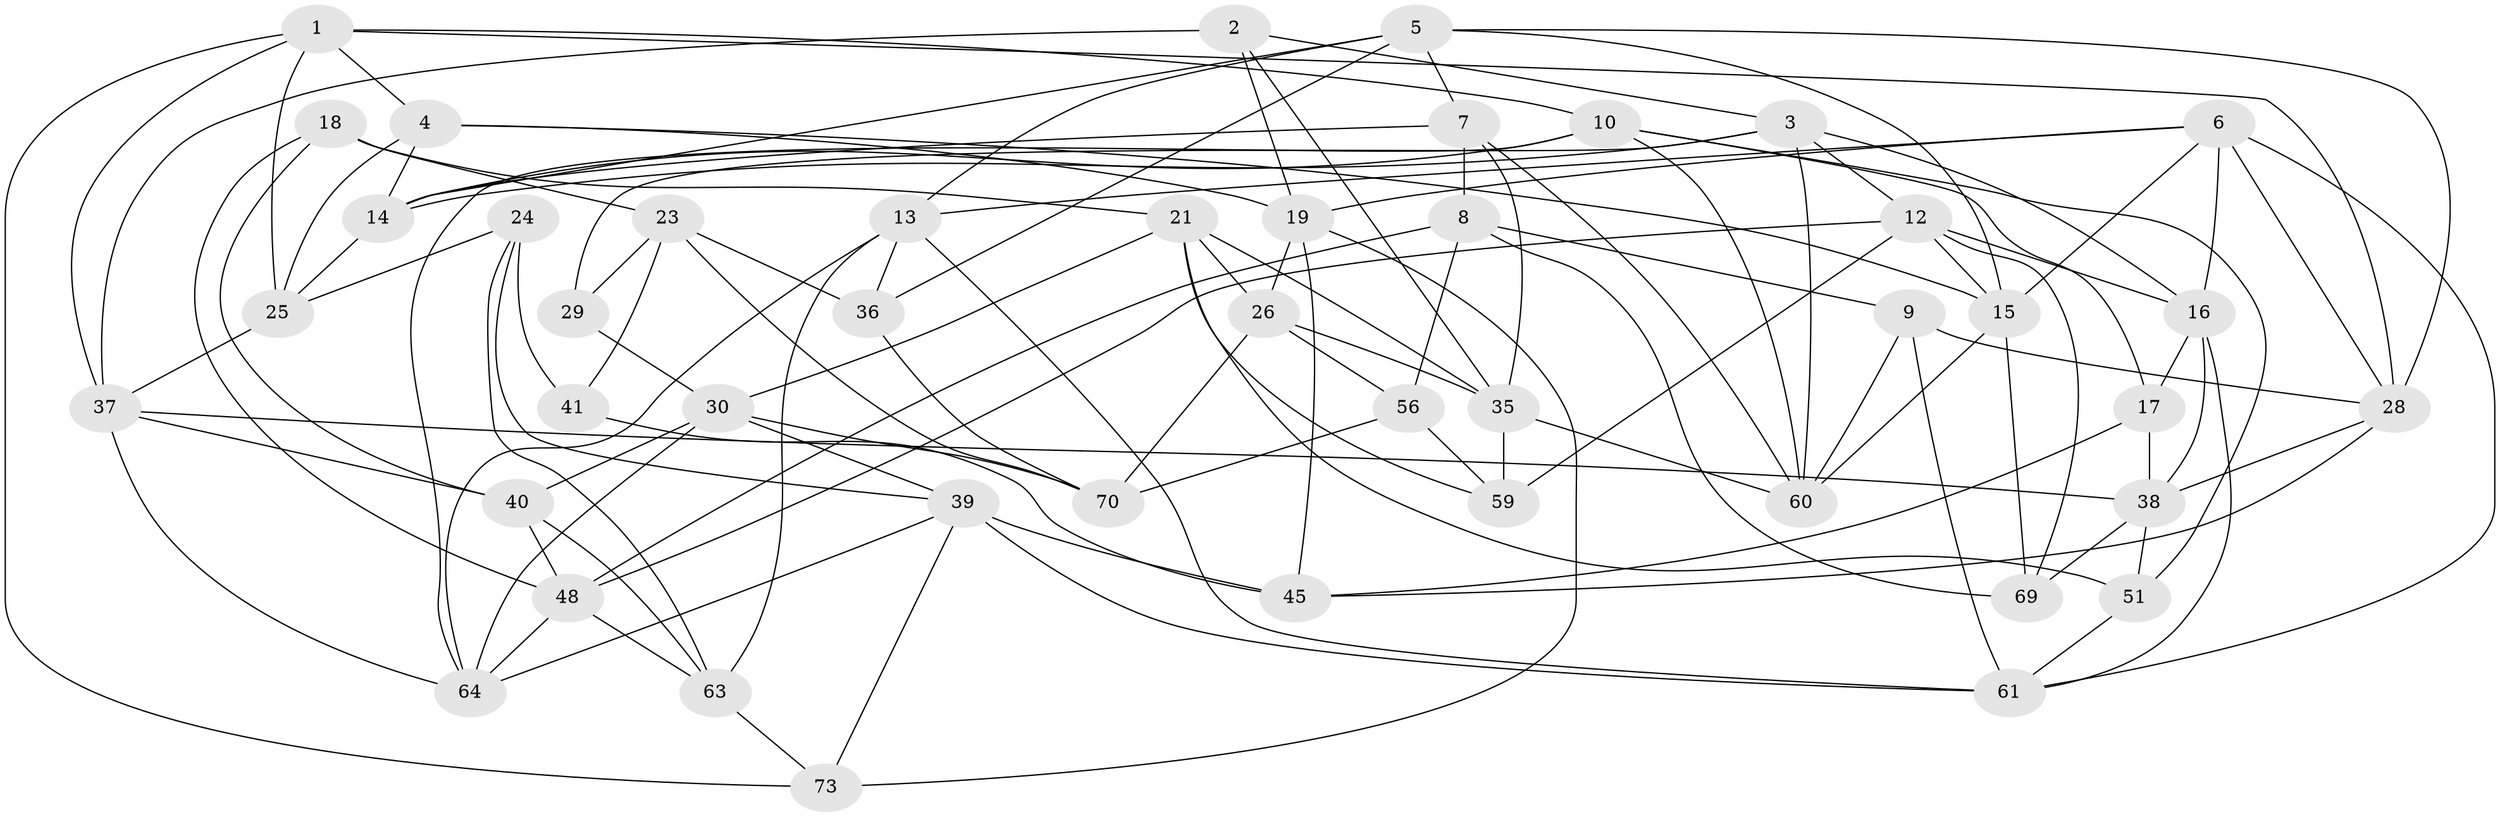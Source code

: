 // Generated by graph-tools (version 1.1) at 2025/52/02/27/25 19:52:29]
// undirected, 45 vertices, 116 edges
graph export_dot {
graph [start="1"]
  node [color=gray90,style=filled];
  1 [super="+47"];
  2;
  3 [super="+11"];
  4 [super="+34"];
  5 [super="+43"];
  6 [super="+31"];
  7 [super="+20"];
  8 [super="+22"];
  9;
  10 [super="+52"];
  12 [super="+62"];
  13 [super="+33"];
  14 [super="+58"];
  15 [super="+55"];
  16 [super="+72"];
  17;
  18;
  19 [super="+54"];
  21 [super="+50"];
  23 [super="+27"];
  24;
  25 [super="+53"];
  26 [super="+32"];
  28 [super="+46"];
  29;
  30 [super="+68"];
  35 [super="+44"];
  36;
  37 [super="+42"];
  38 [super="+71"];
  39 [super="+67"];
  40 [super="+49"];
  41;
  45 [super="+57"];
  48 [super="+75"];
  51;
  56;
  59;
  60 [super="+66"];
  61 [super="+76"];
  63 [super="+65"];
  64 [super="+77"];
  69;
  70 [super="+74"];
  73;
  1 -- 10;
  1 -- 73;
  1 -- 28;
  1 -- 4;
  1 -- 25;
  1 -- 37;
  2 -- 35;
  2 -- 19;
  2 -- 37;
  2 -- 3;
  3 -- 29;
  3 -- 60;
  3 -- 16;
  3 -- 14;
  3 -- 12;
  4 -- 15;
  4 -- 14;
  4 -- 19;
  4 -- 25 [weight=2];
  5 -- 14;
  5 -- 36;
  5 -- 7;
  5 -- 13;
  5 -- 28;
  5 -- 15;
  6 -- 61;
  6 -- 15;
  6 -- 16;
  6 -- 28;
  6 -- 13;
  6 -- 19;
  7 -- 35;
  7 -- 8 [weight=2];
  7 -- 60;
  7 -- 14;
  8 -- 69;
  8 -- 56;
  8 -- 9;
  8 -- 48;
  9 -- 61;
  9 -- 60;
  9 -- 28;
  10 -- 14;
  10 -- 60;
  10 -- 64;
  10 -- 17;
  10 -- 51;
  12 -- 69;
  12 -- 59;
  12 -- 48;
  12 -- 16;
  12 -- 15;
  13 -- 36;
  13 -- 63;
  13 -- 64;
  13 -- 61;
  14 -- 25;
  15 -- 60;
  15 -- 69;
  16 -- 17;
  16 -- 38;
  16 -- 61;
  17 -- 38;
  17 -- 45;
  18 -- 40;
  18 -- 21;
  18 -- 48;
  18 -- 23;
  19 -- 73;
  19 -- 45;
  19 -- 26;
  21 -- 30;
  21 -- 26;
  21 -- 51;
  21 -- 35;
  21 -- 59;
  23 -- 70;
  23 -- 36;
  23 -- 29 [weight=2];
  23 -- 41;
  24 -- 63;
  24 -- 25;
  24 -- 41;
  24 -- 39;
  25 -- 37;
  26 -- 56;
  26 -- 35;
  26 -- 70 [weight=2];
  28 -- 38;
  28 -- 45;
  29 -- 30;
  30 -- 39;
  30 -- 64;
  30 -- 40;
  30 -- 70;
  35 -- 59;
  35 -- 60;
  36 -- 70;
  37 -- 40;
  37 -- 64;
  37 -- 38;
  38 -- 69;
  38 -- 51;
  39 -- 61;
  39 -- 73;
  39 -- 64;
  39 -- 45;
  40 -- 63 [weight=2];
  40 -- 48;
  41 -- 45 [weight=2];
  48 -- 63;
  48 -- 64;
  51 -- 61;
  56 -- 70;
  56 -- 59;
  63 -- 73;
}

